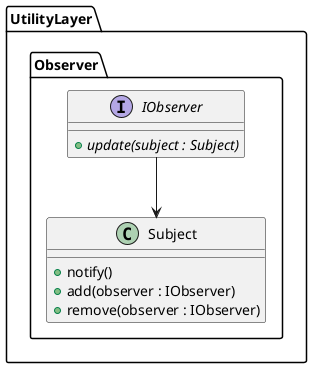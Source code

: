 @startuml
package UtilityLayer {
package Observer {
    interface IObserver {
        + {abstract} update(subject : Subject)
    }

    class Subject {
        + notify()
        + add(observer : IObserver)
        + remove(observer : IObserver)
    }

} /' End of Observer package '/
} /' End of UtilityLayer package '/

IObserver --> Subject

@enduml